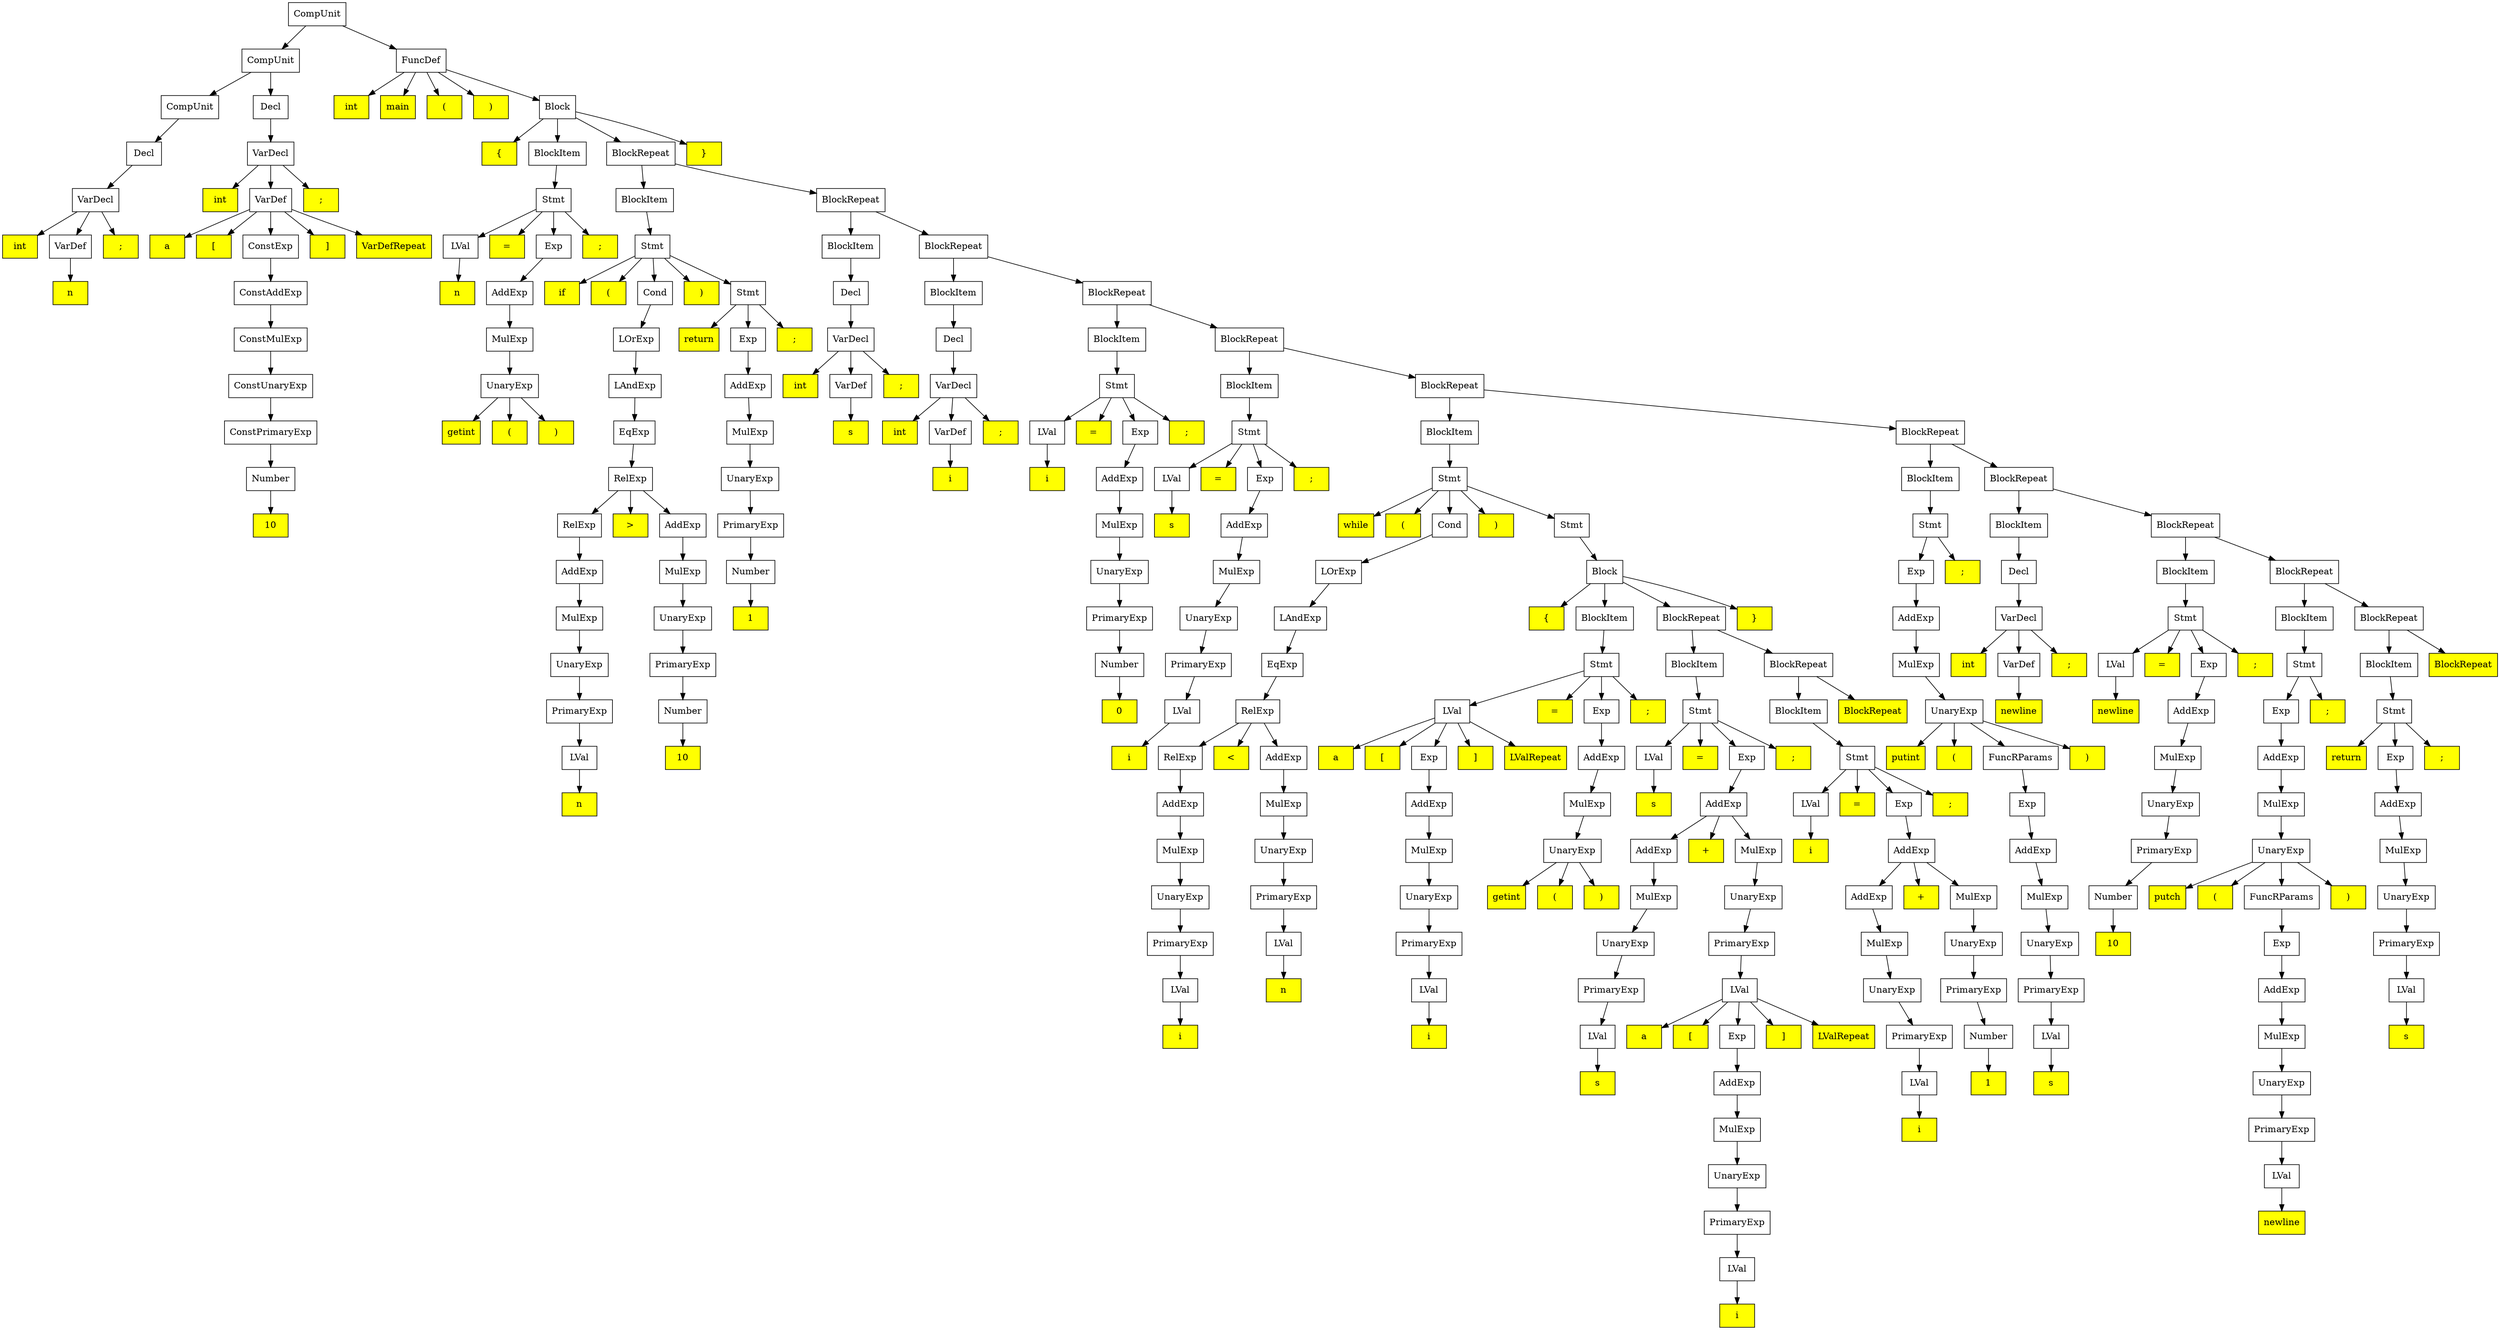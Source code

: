 digraph tree {
	fontname = "Consolas"
	fontsize = 24
	node[shape = "box"]

	"CompUnit (0)(0)" [label="CompUnit"]
	"CompUnit (1)(0)" [label="CompUnit"]
	"FuncDef (1)(0)" [label="FuncDef"]
	"CompUnit (2)(0)" [label="CompUnit"]
	"Decl (2)(0)" [label="Decl"]
	"int (2)(0)" [label="int" style=filled fillcolor=yellow ]
	"main (2)(0)" [label="main" style=filled fillcolor=yellow ]
	"( (2)(0)" [label="(" style=filled fillcolor=yellow ]
	") (2)(0)" [label=")" style=filled fillcolor=yellow ]
	"Block (2)(0)" [label="Block"]
	"Decl (3)(0)" [label="Decl"]
	"VarDecl (3)(0)" [label="VarDecl"]
	"{ (3)(0)" [label="{" style=filled fillcolor=yellow ]
	"BlockItem (3)(0)" [label="BlockItem"]
	"BlockRepeat (3)(0)" [label="BlockRepeat"]
	"} (3)(0)" [label="}" style=filled fillcolor=yellow ]
	"VarDecl (4)(0)" [label="VarDecl"]
	"int (4)(0)" [label="int" style=filled fillcolor=yellow ]
	"VarDef (4)(0)" [label="VarDef"]
	"; (4)(0)" [label=";" style=filled fillcolor=yellow ]
	"Stmt (4)(0)" [label="Stmt"]
	"BlockItem (4)(0)" [label="BlockItem"]
	"BlockRepeat (4)(0)" [label="BlockRepeat"]
	"int (5)(0)" [label="int" style=filled fillcolor=yellow ]
	"VarDef (5)(0)" [label="VarDef"]
	"; (5)(0)" [label=";" style=filled fillcolor=yellow ]
	"a (5)(0)" [label="a" style=filled fillcolor=yellow ]
	"[ (5)(0)" [label="[" style=filled fillcolor=yellow ]
	"ConstExp (5)(0)" [label="ConstExp"]
	"] (5)(0)" [label="]" style=filled fillcolor=yellow ]
	"VarDefRepeat (5)(0)" [label="VarDefRepeat" style=filled fillcolor=yellow ]
	"LVal (5)(0)" [label="LVal"]
	"= (5)(0)" [label="=" style=filled fillcolor=yellow ]
	"Exp (5)(0)" [label="Exp"]
	"; (5)(1)" [label=";" style=filled fillcolor=yellow ]
	"Stmt (5)(0)" [label="Stmt"]
	"BlockItem (5)(0)" [label="BlockItem"]
	"BlockRepeat (5)(0)" [label="BlockRepeat"]
	"n (6)(0)" [label="n" style=filled fillcolor=yellow ]
	"ConstAddExp (6)(0)" [label="ConstAddExp"]
	"n (6)(1)" [label="n" style=filled fillcolor=yellow ]
	"AddExp (6)(0)" [label="AddExp"]
	"if (6)(0)" [label="if" style=filled fillcolor=yellow ]
	"( (6)(0)" [label="(" style=filled fillcolor=yellow ]
	"Cond (6)(0)" [label="Cond"]
	") (6)(0)" [label=")" style=filled fillcolor=yellow ]
	"Stmt (6)(0)" [label="Stmt"]
	"Decl (6)(0)" [label="Decl"]
	"BlockItem (6)(0)" [label="BlockItem"]
	"BlockRepeat (6)(0)" [label="BlockRepeat"]
	"ConstMulExp (7)(0)" [label="ConstMulExp"]
	"MulExp (7)(0)" [label="MulExp"]
	"LOrExp (7)(0)" [label="LOrExp"]
	"return (7)(0)" [label="return" style=filled fillcolor=yellow ]
	"Exp (7)(0)" [label="Exp"]
	"; (7)(0)" [label=";" style=filled fillcolor=yellow ]
	"VarDecl (7)(0)" [label="VarDecl"]
	"Decl (7)(0)" [label="Decl"]
	"BlockItem (7)(0)" [label="BlockItem"]
	"BlockRepeat (7)(0)" [label="BlockRepeat"]
	"ConstUnaryExp (8)(0)" [label="ConstUnaryExp"]
	"UnaryExp (8)(0)" [label="UnaryExp"]
	"LAndExp (8)(0)" [label="LAndExp"]
	"AddExp (8)(0)" [label="AddExp"]
	"int (8)(0)" [label="int" style=filled fillcolor=yellow ]
	"VarDef (8)(0)" [label="VarDef"]
	"; (8)(0)" [label=";" style=filled fillcolor=yellow ]
	"VarDecl (8)(0)" [label="VarDecl"]
	"Stmt (8)(0)" [label="Stmt"]
	"BlockItem (8)(0)" [label="BlockItem"]
	"BlockRepeat (8)(0)" [label="BlockRepeat"]
	"ConstPrimaryExp (9)(0)" [label="ConstPrimaryExp"]
	"getint (9)(0)" [label="getint" style=filled fillcolor=yellow ]
	"( (9)(0)" [label="(" style=filled fillcolor=yellow ]
	") (9)(0)" [label=")" style=filled fillcolor=yellow ]
	"EqExp (9)(0)" [label="EqExp"]
	"MulExp (9)(0)" [label="MulExp"]
	"s (9)(0)" [label="s" style=filled fillcolor=yellow ]
	"int (9)(0)" [label="int" style=filled fillcolor=yellow ]
	"VarDef (9)(0)" [label="VarDef"]
	"; (9)(0)" [label=";" style=filled fillcolor=yellow ]
	"LVal (9)(0)" [label="LVal"]
	"= (9)(0)" [label="=" style=filled fillcolor=yellow ]
	"Exp (9)(0)" [label="Exp"]
	"; (9)(1)" [label=";" style=filled fillcolor=yellow ]
	"Stmt (9)(0)" [label="Stmt"]
	"BlockItem (9)(0)" [label="BlockItem"]
	"BlockRepeat (9)(0)" [label="BlockRepeat"]
	"Number (10)(0)" [label="Number"]
	"RelExp (10)(0)" [label="RelExp"]
	"UnaryExp (10)(0)" [label="UnaryExp"]
	"i (10)(0)" [label="i" style=filled fillcolor=yellow ]
	"i (10)(1)" [label="i" style=filled fillcolor=yellow ]
	"AddExp (10)(0)" [label="AddExp"]
	"LVal (10)(0)" [label="LVal"]
	"= (10)(0)" [label="=" style=filled fillcolor=yellow ]
	"Exp (10)(0)" [label="Exp"]
	"; (10)(0)" [label=";" style=filled fillcolor=yellow ]
	"Stmt (10)(0)" [label="Stmt"]
	"BlockItem (10)(0)" [label="BlockItem"]
	"BlockRepeat (10)(0)" [label="BlockRepeat"]
	"10 (11)(0)" [label="10" style=filled fillcolor=yellow ]
	"RelExp (11)(0)" [label="RelExp"]
	"> (11)(0)" [label=">" style=filled fillcolor=yellow ]
	"AddExp (11)(0)" [label="AddExp"]
	"PrimaryExp (11)(0)" [label="PrimaryExp"]
	"MulExp (11)(0)" [label="MulExp"]
	"s (11)(0)" [label="s" style=filled fillcolor=yellow ]
	"AddExp (11)(1)" [label="AddExp"]
	"while (11)(0)" [label="while" style=filled fillcolor=yellow ]
	"( (11)(0)" [label="(" style=filled fillcolor=yellow ]
	"Cond (11)(0)" [label="Cond"]
	") (11)(0)" [label=")" style=filled fillcolor=yellow ]
	"Stmt (11)(0)" [label="Stmt"]
	"Stmt (11)(1)" [label="Stmt"]
	"BlockItem (11)(0)" [label="BlockItem"]
	"BlockRepeat (11)(0)" [label="BlockRepeat"]
	"AddExp (12)(0)" [label="AddExp"]
	"MulExp (12)(0)" [label="MulExp"]
	"Number (12)(0)" [label="Number"]
	"UnaryExp (12)(0)" [label="UnaryExp"]
	"MulExp (12)(1)" [label="MulExp"]
	"LOrExp (12)(0)" [label="LOrExp"]
	"Block (12)(0)" [label="Block"]
	"Exp (12)(0)" [label="Exp"]
	"; (12)(0)" [label=";" style=filled fillcolor=yellow ]
	"Decl (12)(0)" [label="Decl"]
	"BlockItem (12)(0)" [label="BlockItem"]
	"BlockRepeat (12)(0)" [label="BlockRepeat"]
	"MulExp (13)(0)" [label="MulExp"]
	"UnaryExp (13)(0)" [label="UnaryExp"]
	"1 (13)(0)" [label="1" style=filled fillcolor=yellow ]
	"PrimaryExp (13)(0)" [label="PrimaryExp"]
	"UnaryExp (13)(1)" [label="UnaryExp"]
	"LAndExp (13)(0)" [label="LAndExp"]
	"{ (13)(0)" [label="{" style=filled fillcolor=yellow ]
	"BlockItem (13)(0)" [label="BlockItem"]
	"BlockRepeat (13)(0)" [label="BlockRepeat"]
	"} (13)(0)" [label="}" style=filled fillcolor=yellow ]
	"AddExp (13)(0)" [label="AddExp"]
	"VarDecl (13)(0)" [label="VarDecl"]
	"Stmt (13)(0)" [label="Stmt"]
	"BlockItem (13)(1)" [label="BlockItem"]
	"BlockRepeat (13)(1)" [label="BlockRepeat"]
	"UnaryExp (14)(0)" [label="UnaryExp"]
	"PrimaryExp (14)(0)" [label="PrimaryExp"]
	"Number (14)(0)" [label="Number"]
	"PrimaryExp (14)(1)" [label="PrimaryExp"]
	"EqExp (14)(0)" [label="EqExp"]
	"Stmt (14)(0)" [label="Stmt"]
	"BlockItem (14)(0)" [label="BlockItem"]
	"BlockRepeat (14)(0)" [label="BlockRepeat"]
	"MulExp (14)(0)" [label="MulExp"]
	"int (14)(0)" [label="int" style=filled fillcolor=yellow ]
	"VarDef (14)(0)" [label="VarDef"]
	"; (14)(0)" [label=";" style=filled fillcolor=yellow ]
	"LVal (14)(0)" [label="LVal"]
	"= (14)(0)" [label="=" style=filled fillcolor=yellow ]
	"Exp (14)(0)" [label="Exp"]
	"; (14)(1)" [label=";" style=filled fillcolor=yellow ]
	"Stmt (14)(1)" [label="Stmt"]
	"BlockItem (14)(1)" [label="BlockItem"]
	"BlockRepeat (14)(1)" [label="BlockRepeat" style=filled fillcolor=yellow ]
	"PrimaryExp (15)(0)" [label="PrimaryExp"]
	"Number (15)(0)" [label="Number"]
	"0 (15)(0)" [label="0" style=filled fillcolor=yellow ]
	"LVal (15)(0)" [label="LVal"]
	"RelExp (15)(0)" [label="RelExp"]
	"LVal (15)(1)" [label="LVal"]
	"= (15)(0)" [label="=" style=filled fillcolor=yellow ]
	"Exp (15)(0)" [label="Exp"]
	"; (15)(0)" [label=";" style=filled fillcolor=yellow ]
	"Stmt (15)(0)" [label="Stmt"]
	"BlockItem (15)(0)" [label="BlockItem"]
	"BlockRepeat (15)(0)" [label="BlockRepeat" style=filled fillcolor=yellow ]
	"UnaryExp (15)(0)" [label="UnaryExp"]
	"newline (15)(0)" [label="newline" style=filled fillcolor=yellow ]
	"newline (15)(1)" [label="newline" style=filled fillcolor=yellow ]
	"AddExp (15)(0)" [label="AddExp"]
	"Exp (15)(1)" [label="Exp"]
	"; (15)(1)" [label=";" style=filled fillcolor=yellow ]
	"Stmt (15)(1)" [label="Stmt"]
	"LVal (16)(0)" [label="LVal"]
	"10 (16)(0)" [label="10" style=filled fillcolor=yellow ]
	"i (16)(0)" [label="i" style=filled fillcolor=yellow ]
	"RelExp (16)(0)" [label="RelExp"]
	"< (16)(0)" [label="<" style=filled fillcolor=yellow ]
	"AddExp (16)(0)" [label="AddExp"]
	"a (16)(0)" [label="a" style=filled fillcolor=yellow ]
	"[ (16)(0)" [label="[" style=filled fillcolor=yellow ]
	"Exp (16)(0)" [label="Exp"]
	"] (16)(0)" [label="]" style=filled fillcolor=yellow ]
	"LValRepeat (16)(0)" [label="LValRepeat" style=filled fillcolor=yellow ]
	"AddExp (16)(1)" [label="AddExp"]
	"LVal (16)(1)" [label="LVal"]
	"= (16)(0)" [label="=" style=filled fillcolor=yellow ]
	"Exp (16)(1)" [label="Exp"]
	"; (16)(0)" [label=";" style=filled fillcolor=yellow ]
	"Stmt (16)(0)" [label="Stmt"]
	"putint (16)(0)" [label="putint" style=filled fillcolor=yellow ]
	"( (16)(0)" [label="(" style=filled fillcolor=yellow ]
	"FuncRParams (16)(0)" [label="FuncRParams"]
	") (16)(0)" [label=")" style=filled fillcolor=yellow ]
	"MulExp (16)(0)" [label="MulExp"]
	"AddExp (16)(2)" [label="AddExp"]
	"return (16)(0)" [label="return" style=filled fillcolor=yellow ]
	"Exp (16)(2)" [label="Exp"]
	"; (16)(1)" [label=";" style=filled fillcolor=yellow ]
	"n (17)(0)" [label="n" style=filled fillcolor=yellow ]
	"AddExp (17)(0)" [label="AddExp"]
	"MulExp (17)(0)" [label="MulExp"]
	"AddExp (17)(1)" [label="AddExp"]
	"MulExp (17)(1)" [label="MulExp"]
	"s (17)(0)" [label="s" style=filled fillcolor=yellow ]
	"AddExp (17)(2)" [label="AddExp"]
	"LVal (17)(0)" [label="LVal"]
	"= (17)(0)" [label="=" style=filled fillcolor=yellow ]
	"Exp (17)(0)" [label="Exp"]
	"; (17)(0)" [label=";" style=filled fillcolor=yellow ]
	"Exp (17)(1)" [label="Exp"]
	"UnaryExp (17)(0)" [label="UnaryExp"]
	"MulExp (17)(2)" [label="MulExp"]
	"AddExp (17)(3)" [label="AddExp"]
	"MulExp (18)(0)" [label="MulExp"]
	"UnaryExp (18)(0)" [label="UnaryExp"]
	"MulExp (18)(1)" [label="MulExp"]
	"UnaryExp (18)(1)" [label="UnaryExp"]
	"AddExp (18)(0)" [label="AddExp"]
	"+ (18)(0)" [label="+" style=filled fillcolor=yellow ]
	"MulExp (18)(2)" [label="MulExp"]
	"i (18)(0)" [label="i" style=filled fillcolor=yellow ]
	"AddExp (18)(1)" [label="AddExp"]
	"AddExp (18)(2)" [label="AddExp"]
	"PrimaryExp (18)(0)" [label="PrimaryExp"]
	"UnaryExp (18)(2)" [label="UnaryExp"]
	"MulExp (18)(3)" [label="MulExp"]
	"UnaryExp (19)(0)" [label="UnaryExp"]
	"PrimaryExp (19)(0)" [label="PrimaryExp"]
	"UnaryExp (19)(1)" [label="UnaryExp"]
	"getint (19)(0)" [label="getint" style=filled fillcolor=yellow ]
	"( (19)(0)" [label="(" style=filled fillcolor=yellow ]
	") (19)(0)" [label=")" style=filled fillcolor=yellow ]
	"MulExp (19)(0)" [label="MulExp"]
	"UnaryExp (19)(2)" [label="UnaryExp"]
	"AddExp (19)(0)" [label="AddExp"]
	"+ (19)(0)" [label="+" style=filled fillcolor=yellow ]
	"MulExp (19)(1)" [label="MulExp"]
	"MulExp (19)(2)" [label="MulExp"]
	"Number (19)(0)" [label="Number"]
	"putch (19)(0)" [label="putch" style=filled fillcolor=yellow ]
	"( (19)(1)" [label="(" style=filled fillcolor=yellow ]
	"FuncRParams (19)(0)" [label="FuncRParams"]
	") (19)(1)" [label=")" style=filled fillcolor=yellow ]
	"UnaryExp (19)(3)" [label="UnaryExp"]
	"PrimaryExp (20)(0)" [label="PrimaryExp"]
	"LVal (20)(0)" [label="LVal"]
	"PrimaryExp (20)(1)" [label="PrimaryExp"]
	"UnaryExp (20)(0)" [label="UnaryExp"]
	"PrimaryExp (20)(2)" [label="PrimaryExp"]
	"MulExp (20)(0)" [label="MulExp"]
	"UnaryExp (20)(1)" [label="UnaryExp"]
	"UnaryExp (20)(2)" [label="UnaryExp"]
	"10 (20)(0)" [label="10" style=filled fillcolor=yellow ]
	"Exp (20)(0)" [label="Exp"]
	"PrimaryExp (20)(3)" [label="PrimaryExp"]
	"LVal (21)(0)" [label="LVal"]
	"n (21)(0)" [label="n" style=filled fillcolor=yellow ]
	"LVal (21)(1)" [label="LVal"]
	"PrimaryExp (21)(0)" [label="PrimaryExp"]
	"LVal (21)(2)" [label="LVal"]
	"UnaryExp (21)(0)" [label="UnaryExp"]
	"PrimaryExp (21)(1)" [label="PrimaryExp"]
	"PrimaryExp (21)(2)" [label="PrimaryExp"]
	"AddExp (21)(0)" [label="AddExp"]
	"LVal (21)(3)" [label="LVal"]
	"i (22)(0)" [label="i" style=filled fillcolor=yellow ]
	"i (22)(1)" [label="i" style=filled fillcolor=yellow ]
	"LVal (22)(0)" [label="LVal"]
	"a (22)(0)" [label="a" style=filled fillcolor=yellow ]
	"[ (22)(0)" [label="[" style=filled fillcolor=yellow ]
	"Exp (22)(0)" [label="Exp"]
	"] (22)(0)" [label="]" style=filled fillcolor=yellow ]
	"LValRepeat (22)(0)" [label="LValRepeat" style=filled fillcolor=yellow ]
	"PrimaryExp (22)(0)" [label="PrimaryExp"]
	"Number (22)(0)" [label="Number"]
	"LVal (22)(1)" [label="LVal"]
	"MulExp (22)(0)" [label="MulExp"]
	"s (22)(0)" [label="s" style=filled fillcolor=yellow ]
	"s (23)(0)" [label="s" style=filled fillcolor=yellow ]
	"AddExp (23)(0)" [label="AddExp"]
	"LVal (23)(0)" [label="LVal"]
	"1 (23)(0)" [label="1" style=filled fillcolor=yellow ]
	"s (23)(1)" [label="s" style=filled fillcolor=yellow ]
	"UnaryExp (23)(0)" [label="UnaryExp"]
	"MulExp (24)(0)" [label="MulExp"]
	"i (24)(0)" [label="i" style=filled fillcolor=yellow ]
	"PrimaryExp (24)(0)" [label="PrimaryExp"]
	"UnaryExp (25)(0)" [label="UnaryExp"]
	"LVal (25)(0)" [label="LVal"]
	"PrimaryExp (26)(0)" [label="PrimaryExp"]
	"newline (26)(0)" [label="newline" style=filled fillcolor=yellow ]
	"LVal (27)(0)" [label="LVal"]
	"i (28)(0)" [label="i" style=filled fillcolor=yellow ]
	"CompUnit (0)(0)" -> "CompUnit (1)(0)";
	"CompUnit (0)(0)" -> "FuncDef (1)(0)";
	"CompUnit (1)(0)" -> "CompUnit (2)(0)";
	"CompUnit (1)(0)" -> "Decl (2)(0)";
	"FuncDef (1)(0)" -> "int (2)(0)";
	"FuncDef (1)(0)" -> "main (2)(0)";
	"FuncDef (1)(0)" -> "( (2)(0)";
	"FuncDef (1)(0)" -> ") (2)(0)";
	"FuncDef (1)(0)" -> "Block (2)(0)";
	"CompUnit (2)(0)" -> "Decl (3)(0)";
	"Decl (2)(0)" -> "VarDecl (3)(0)";
	"Block (2)(0)" -> "{ (3)(0)";
	"Block (2)(0)" -> "BlockItem (3)(0)";
	"Block (2)(0)" -> "BlockRepeat (3)(0)";
	"Block (2)(0)" -> "} (3)(0)";
	"Decl (3)(0)" -> "VarDecl (4)(0)";
	"VarDecl (3)(0)" -> "int (4)(0)";
	"VarDecl (3)(0)" -> "VarDef (4)(0)";
	"VarDecl (3)(0)" -> "; (4)(0)";
	"BlockItem (3)(0)" -> "Stmt (4)(0)";
	"BlockRepeat (3)(0)" -> "BlockItem (4)(0)";
	"BlockRepeat (3)(0)" -> "BlockRepeat (4)(0)";
	"VarDecl (4)(0)" -> "int (5)(0)";
	"VarDecl (4)(0)" -> "VarDef (5)(0)";
	"VarDecl (4)(0)" -> "; (5)(0)";
	"VarDef (4)(0)" -> "a (5)(0)";
	"VarDef (4)(0)" -> "[ (5)(0)";
	"VarDef (4)(0)" -> "ConstExp (5)(0)";
	"VarDef (4)(0)" -> "] (5)(0)";
	"VarDef (4)(0)" -> "VarDefRepeat (5)(0)";
	"Stmt (4)(0)" -> "LVal (5)(0)";
	"Stmt (4)(0)" -> "= (5)(0)";
	"Stmt (4)(0)" -> "Exp (5)(0)";
	"Stmt (4)(0)" -> "; (5)(1)";
	"BlockItem (4)(0)" -> "Stmt (5)(0)";
	"BlockRepeat (4)(0)" -> "BlockItem (5)(0)";
	"BlockRepeat (4)(0)" -> "BlockRepeat (5)(0)";
	"VarDef (5)(0)" -> "n (6)(0)";
	"ConstExp (5)(0)" -> "ConstAddExp (6)(0)";
	"LVal (5)(0)" -> "n (6)(1)";
	"Exp (5)(0)" -> "AddExp (6)(0)";
	"Stmt (5)(0)" -> "if (6)(0)";
	"Stmt (5)(0)" -> "( (6)(0)";
	"Stmt (5)(0)" -> "Cond (6)(0)";
	"Stmt (5)(0)" -> ") (6)(0)";
	"Stmt (5)(0)" -> "Stmt (6)(0)";
	"BlockItem (5)(0)" -> "Decl (6)(0)";
	"BlockRepeat (5)(0)" -> "BlockItem (6)(0)";
	"BlockRepeat (5)(0)" -> "BlockRepeat (6)(0)";
	"ConstAddExp (6)(0)" -> "ConstMulExp (7)(0)";
	"AddExp (6)(0)" -> "MulExp (7)(0)";
	"Cond (6)(0)" -> "LOrExp (7)(0)";
	"Stmt (6)(0)" -> "return (7)(0)";
	"Stmt (6)(0)" -> "Exp (7)(0)";
	"Stmt (6)(0)" -> "; (7)(0)";
	"Decl (6)(0)" -> "VarDecl (7)(0)";
	"BlockItem (6)(0)" -> "Decl (7)(0)";
	"BlockRepeat (6)(0)" -> "BlockItem (7)(0)";
	"BlockRepeat (6)(0)" -> "BlockRepeat (7)(0)";
	"ConstMulExp (7)(0)" -> "ConstUnaryExp (8)(0)";
	"MulExp (7)(0)" -> "UnaryExp (8)(0)";
	"LOrExp (7)(0)" -> "LAndExp (8)(0)";
	"Exp (7)(0)" -> "AddExp (8)(0)";
	"VarDecl (7)(0)" -> "int (8)(0)";
	"VarDecl (7)(0)" -> "VarDef (8)(0)";
	"VarDecl (7)(0)" -> "; (8)(0)";
	"Decl (7)(0)" -> "VarDecl (8)(0)";
	"BlockItem (7)(0)" -> "Stmt (8)(0)";
	"BlockRepeat (7)(0)" -> "BlockItem (8)(0)";
	"BlockRepeat (7)(0)" -> "BlockRepeat (8)(0)";
	"ConstUnaryExp (8)(0)" -> "ConstPrimaryExp (9)(0)";
	"UnaryExp (8)(0)" -> "getint (9)(0)";
	"UnaryExp (8)(0)" -> "( (9)(0)";
	"UnaryExp (8)(0)" -> ") (9)(0)";
	"LAndExp (8)(0)" -> "EqExp (9)(0)";
	"AddExp (8)(0)" -> "MulExp (9)(0)";
	"VarDef (8)(0)" -> "s (9)(0)";
	"VarDecl (8)(0)" -> "int (9)(0)";
	"VarDecl (8)(0)" -> "VarDef (9)(0)";
	"VarDecl (8)(0)" -> "; (9)(0)";
	"Stmt (8)(0)" -> "LVal (9)(0)";
	"Stmt (8)(0)" -> "= (9)(0)";
	"Stmt (8)(0)" -> "Exp (9)(0)";
	"Stmt (8)(0)" -> "; (9)(1)";
	"BlockItem (8)(0)" -> "Stmt (9)(0)";
	"BlockRepeat (8)(0)" -> "BlockItem (9)(0)";
	"BlockRepeat (8)(0)" -> "BlockRepeat (9)(0)";
	"ConstPrimaryExp (9)(0)" -> "Number (10)(0)";
	"EqExp (9)(0)" -> "RelExp (10)(0)";
	"MulExp (9)(0)" -> "UnaryExp (10)(0)";
	"VarDef (9)(0)" -> "i (10)(0)";
	"LVal (9)(0)" -> "i (10)(1)";
	"Exp (9)(0)" -> "AddExp (10)(0)";
	"Stmt (9)(0)" -> "LVal (10)(0)";
	"Stmt (9)(0)" -> "= (10)(0)";
	"Stmt (9)(0)" -> "Exp (10)(0)";
	"Stmt (9)(0)" -> "; (10)(0)";
	"BlockItem (9)(0)" -> "Stmt (10)(0)";
	"BlockRepeat (9)(0)" -> "BlockItem (10)(0)";
	"BlockRepeat (9)(0)" -> "BlockRepeat (10)(0)";
	"Number (10)(0)" -> "10 (11)(0)";
	"RelExp (10)(0)" -> "RelExp (11)(0)";
	"RelExp (10)(0)" -> "> (11)(0)";
	"RelExp (10)(0)" -> "AddExp (11)(0)";
	"UnaryExp (10)(0)" -> "PrimaryExp (11)(0)";
	"AddExp (10)(0)" -> "MulExp (11)(0)";
	"LVal (10)(0)" -> "s (11)(0)";
	"Exp (10)(0)" -> "AddExp (11)(1)";
	"Stmt (10)(0)" -> "while (11)(0)";
	"Stmt (10)(0)" -> "( (11)(0)";
	"Stmt (10)(0)" -> "Cond (11)(0)";
	"Stmt (10)(0)" -> ") (11)(0)";
	"Stmt (10)(0)" -> "Stmt (11)(0)";
	"BlockItem (10)(0)" -> "Stmt (11)(1)";
	"BlockRepeat (10)(0)" -> "BlockItem (11)(0)";
	"BlockRepeat (10)(0)" -> "BlockRepeat (11)(0)";
	"RelExp (11)(0)" -> "AddExp (12)(0)";
	"AddExp (11)(0)" -> "MulExp (12)(0)";
	"PrimaryExp (11)(0)" -> "Number (12)(0)";
	"MulExp (11)(0)" -> "UnaryExp (12)(0)";
	"AddExp (11)(1)" -> "MulExp (12)(1)";
	"Cond (11)(0)" -> "LOrExp (12)(0)";
	"Stmt (11)(0)" -> "Block (12)(0)";
	"Stmt (11)(1)" -> "Exp (12)(0)";
	"Stmt (11)(1)" -> "; (12)(0)";
	"BlockItem (11)(0)" -> "Decl (12)(0)";
	"BlockRepeat (11)(0)" -> "BlockItem (12)(0)";
	"BlockRepeat (11)(0)" -> "BlockRepeat (12)(0)";
	"AddExp (12)(0)" -> "MulExp (13)(0)";
	"MulExp (12)(0)" -> "UnaryExp (13)(0)";
	"Number (12)(0)" -> "1 (13)(0)";
	"UnaryExp (12)(0)" -> "PrimaryExp (13)(0)";
	"MulExp (12)(1)" -> "UnaryExp (13)(1)";
	"LOrExp (12)(0)" -> "LAndExp (13)(0)";
	"Block (12)(0)" -> "{ (13)(0)";
	"Block (12)(0)" -> "BlockItem (13)(0)";
	"Block (12)(0)" -> "BlockRepeat (13)(0)";
	"Block (12)(0)" -> "} (13)(0)";
	"Exp (12)(0)" -> "AddExp (13)(0)";
	"Decl (12)(0)" -> "VarDecl (13)(0)";
	"BlockItem (12)(0)" -> "Stmt (13)(0)";
	"BlockRepeat (12)(0)" -> "BlockItem (13)(1)";
	"BlockRepeat (12)(0)" -> "BlockRepeat (13)(1)";
	"MulExp (13)(0)" -> "UnaryExp (14)(0)";
	"UnaryExp (13)(0)" -> "PrimaryExp (14)(0)";
	"PrimaryExp (13)(0)" -> "Number (14)(0)";
	"UnaryExp (13)(1)" -> "PrimaryExp (14)(1)";
	"LAndExp (13)(0)" -> "EqExp (14)(0)";
	"BlockItem (13)(0)" -> "Stmt (14)(0)";
	"BlockRepeat (13)(0)" -> "BlockItem (14)(0)";
	"BlockRepeat (13)(0)" -> "BlockRepeat (14)(0)";
	"AddExp (13)(0)" -> "MulExp (14)(0)";
	"VarDecl (13)(0)" -> "int (14)(0)";
	"VarDecl (13)(0)" -> "VarDef (14)(0)";
	"VarDecl (13)(0)" -> "; (14)(0)";
	"Stmt (13)(0)" -> "LVal (14)(0)";
	"Stmt (13)(0)" -> "= (14)(0)";
	"Stmt (13)(0)" -> "Exp (14)(0)";
	"Stmt (13)(0)" -> "; (14)(1)";
	"BlockItem (13)(1)" -> "Stmt (14)(1)";
	"BlockRepeat (13)(1)" -> "BlockItem (14)(1)";
	"BlockRepeat (13)(1)" -> "BlockRepeat (14)(1)";
	"UnaryExp (14)(0)" -> "PrimaryExp (15)(0)";
	"PrimaryExp (14)(0)" -> "Number (15)(0)";
	"Number (14)(0)" -> "0 (15)(0)";
	"PrimaryExp (14)(1)" -> "LVal (15)(0)";
	"EqExp (14)(0)" -> "RelExp (15)(0)";
	"Stmt (14)(0)" -> "LVal (15)(1)";
	"Stmt (14)(0)" -> "= (15)(0)";
	"Stmt (14)(0)" -> "Exp (15)(0)";
	"Stmt (14)(0)" -> "; (15)(0)";
	"BlockItem (14)(0)" -> "Stmt (15)(0)";
	"BlockRepeat (14)(0)" -> "BlockItem (15)(0)";
	"BlockRepeat (14)(0)" -> "BlockRepeat (15)(0)";
	"MulExp (14)(0)" -> "UnaryExp (15)(0)";
	"VarDef (14)(0)" -> "newline (15)(0)";
	"LVal (14)(0)" -> "newline (15)(1)";
	"Exp (14)(0)" -> "AddExp (15)(0)";
	"Stmt (14)(1)" -> "Exp (15)(1)";
	"Stmt (14)(1)" -> "; (15)(1)";
	"BlockItem (14)(1)" -> "Stmt (15)(1)";
	"PrimaryExp (15)(0)" -> "LVal (16)(0)";
	"Number (15)(0)" -> "10 (16)(0)";
	"LVal (15)(0)" -> "i (16)(0)";
	"RelExp (15)(0)" -> "RelExp (16)(0)";
	"RelExp (15)(0)" -> "< (16)(0)";
	"RelExp (15)(0)" -> "AddExp (16)(0)";
	"LVal (15)(1)" -> "a (16)(0)";
	"LVal (15)(1)" -> "[ (16)(0)";
	"LVal (15)(1)" -> "Exp (16)(0)";
	"LVal (15)(1)" -> "] (16)(0)";
	"LVal (15)(1)" -> "LValRepeat (16)(0)";
	"Exp (15)(0)" -> "AddExp (16)(1)";
	"Stmt (15)(0)" -> "LVal (16)(1)";
	"Stmt (15)(0)" -> "= (16)(0)";
	"Stmt (15)(0)" -> "Exp (16)(1)";
	"Stmt (15)(0)" -> "; (16)(0)";
	"BlockItem (15)(0)" -> "Stmt (16)(0)";
	"UnaryExp (15)(0)" -> "putint (16)(0)";
	"UnaryExp (15)(0)" -> "( (16)(0)";
	"UnaryExp (15)(0)" -> "FuncRParams (16)(0)";
	"UnaryExp (15)(0)" -> ") (16)(0)";
	"AddExp (15)(0)" -> "MulExp (16)(0)";
	"Exp (15)(1)" -> "AddExp (16)(2)";
	"Stmt (15)(1)" -> "return (16)(0)";
	"Stmt (15)(1)" -> "Exp (16)(2)";
	"Stmt (15)(1)" -> "; (16)(1)";
	"LVal (16)(0)" -> "n (17)(0)";
	"RelExp (16)(0)" -> "AddExp (17)(0)";
	"AddExp (16)(0)" -> "MulExp (17)(0)";
	"Exp (16)(0)" -> "AddExp (17)(1)";
	"AddExp (16)(1)" -> "MulExp (17)(1)";
	"LVal (16)(1)" -> "s (17)(0)";
	"Exp (16)(1)" -> "AddExp (17)(2)";
	"Stmt (16)(0)" -> "LVal (17)(0)";
	"Stmt (16)(0)" -> "= (17)(0)";
	"Stmt (16)(0)" -> "Exp (17)(0)";
	"Stmt (16)(0)" -> "; (17)(0)";
	"FuncRParams (16)(0)" -> "Exp (17)(1)";
	"MulExp (16)(0)" -> "UnaryExp (17)(0)";
	"AddExp (16)(2)" -> "MulExp (17)(2)";
	"Exp (16)(2)" -> "AddExp (17)(3)";
	"AddExp (17)(0)" -> "MulExp (18)(0)";
	"MulExp (17)(0)" -> "UnaryExp (18)(0)";
	"AddExp (17)(1)" -> "MulExp (18)(1)";
	"MulExp (17)(1)" -> "UnaryExp (18)(1)";
	"AddExp (17)(2)" -> "AddExp (18)(0)";
	"AddExp (17)(2)" -> "+ (18)(0)";
	"AddExp (17)(2)" -> "MulExp (18)(2)";
	"LVal (17)(0)" -> "i (18)(0)";
	"Exp (17)(0)" -> "AddExp (18)(1)";
	"Exp (17)(1)" -> "AddExp (18)(2)";
	"UnaryExp (17)(0)" -> "PrimaryExp (18)(0)";
	"MulExp (17)(2)" -> "UnaryExp (18)(2)";
	"AddExp (17)(3)" -> "MulExp (18)(3)";
	"MulExp (18)(0)" -> "UnaryExp (19)(0)";
	"UnaryExp (18)(0)" -> "PrimaryExp (19)(0)";
	"MulExp (18)(1)" -> "UnaryExp (19)(1)";
	"UnaryExp (18)(1)" -> "getint (19)(0)";
	"UnaryExp (18)(1)" -> "( (19)(0)";
	"UnaryExp (18)(1)" -> ") (19)(0)";
	"AddExp (18)(0)" -> "MulExp (19)(0)";
	"MulExp (18)(2)" -> "UnaryExp (19)(2)";
	"AddExp (18)(1)" -> "AddExp (19)(0)";
	"AddExp (18)(1)" -> "+ (19)(0)";
	"AddExp (18)(1)" -> "MulExp (19)(1)";
	"AddExp (18)(2)" -> "MulExp (19)(2)";
	"PrimaryExp (18)(0)" -> "Number (19)(0)";
	"UnaryExp (18)(2)" -> "putch (19)(0)";
	"UnaryExp (18)(2)" -> "( (19)(1)";
	"UnaryExp (18)(2)" -> "FuncRParams (19)(0)";
	"UnaryExp (18)(2)" -> ") (19)(1)";
	"MulExp (18)(3)" -> "UnaryExp (19)(3)";
	"UnaryExp (19)(0)" -> "PrimaryExp (20)(0)";
	"PrimaryExp (19)(0)" -> "LVal (20)(0)";
	"UnaryExp (19)(1)" -> "PrimaryExp (20)(1)";
	"MulExp (19)(0)" -> "UnaryExp (20)(0)";
	"UnaryExp (19)(2)" -> "PrimaryExp (20)(2)";
	"AddExp (19)(0)" -> "MulExp (20)(0)";
	"MulExp (19)(1)" -> "UnaryExp (20)(1)";
	"MulExp (19)(2)" -> "UnaryExp (20)(2)";
	"Number (19)(0)" -> "10 (20)(0)";
	"FuncRParams (19)(0)" -> "Exp (20)(0)";
	"UnaryExp (19)(3)" -> "PrimaryExp (20)(3)";
	"PrimaryExp (20)(0)" -> "LVal (21)(0)";
	"LVal (20)(0)" -> "n (21)(0)";
	"PrimaryExp (20)(1)" -> "LVal (21)(1)";
	"UnaryExp (20)(0)" -> "PrimaryExp (21)(0)";
	"PrimaryExp (20)(2)" -> "LVal (21)(2)";
	"MulExp (20)(0)" -> "UnaryExp (21)(0)";
	"UnaryExp (20)(1)" -> "PrimaryExp (21)(1)";
	"UnaryExp (20)(2)" -> "PrimaryExp (21)(2)";
	"Exp (20)(0)" -> "AddExp (21)(0)";
	"PrimaryExp (20)(3)" -> "LVal (21)(3)";
	"LVal (21)(0)" -> "i (22)(0)";
	"LVal (21)(1)" -> "i (22)(1)";
	"PrimaryExp (21)(0)" -> "LVal (22)(0)";
	"LVal (21)(2)" -> "a (22)(0)";
	"LVal (21)(2)" -> "[ (22)(0)";
	"LVal (21)(2)" -> "Exp (22)(0)";
	"LVal (21)(2)" -> "] (22)(0)";
	"LVal (21)(2)" -> "LValRepeat (22)(0)";
	"UnaryExp (21)(0)" -> "PrimaryExp (22)(0)";
	"PrimaryExp (21)(1)" -> "Number (22)(0)";
	"PrimaryExp (21)(2)" -> "LVal (22)(1)";
	"AddExp (21)(0)" -> "MulExp (22)(0)";
	"LVal (21)(3)" -> "s (22)(0)";
	"LVal (22)(0)" -> "s (23)(0)";
	"Exp (22)(0)" -> "AddExp (23)(0)";
	"PrimaryExp (22)(0)" -> "LVal (23)(0)";
	"Number (22)(0)" -> "1 (23)(0)";
	"LVal (22)(1)" -> "s (23)(1)";
	"MulExp (22)(0)" -> "UnaryExp (23)(0)";
	"AddExp (23)(0)" -> "MulExp (24)(0)";
	"LVal (23)(0)" -> "i (24)(0)";
	"UnaryExp (23)(0)" -> "PrimaryExp (24)(0)";
	"MulExp (24)(0)" -> "UnaryExp (25)(0)";
	"PrimaryExp (24)(0)" -> "LVal (25)(0)";
	"UnaryExp (25)(0)" -> "PrimaryExp (26)(0)";
	"LVal (25)(0)" -> "newline (26)(0)";
	"PrimaryExp (26)(0)" -> "LVal (27)(0)";
	"LVal (27)(0)" -> "i (28)(0)";
}